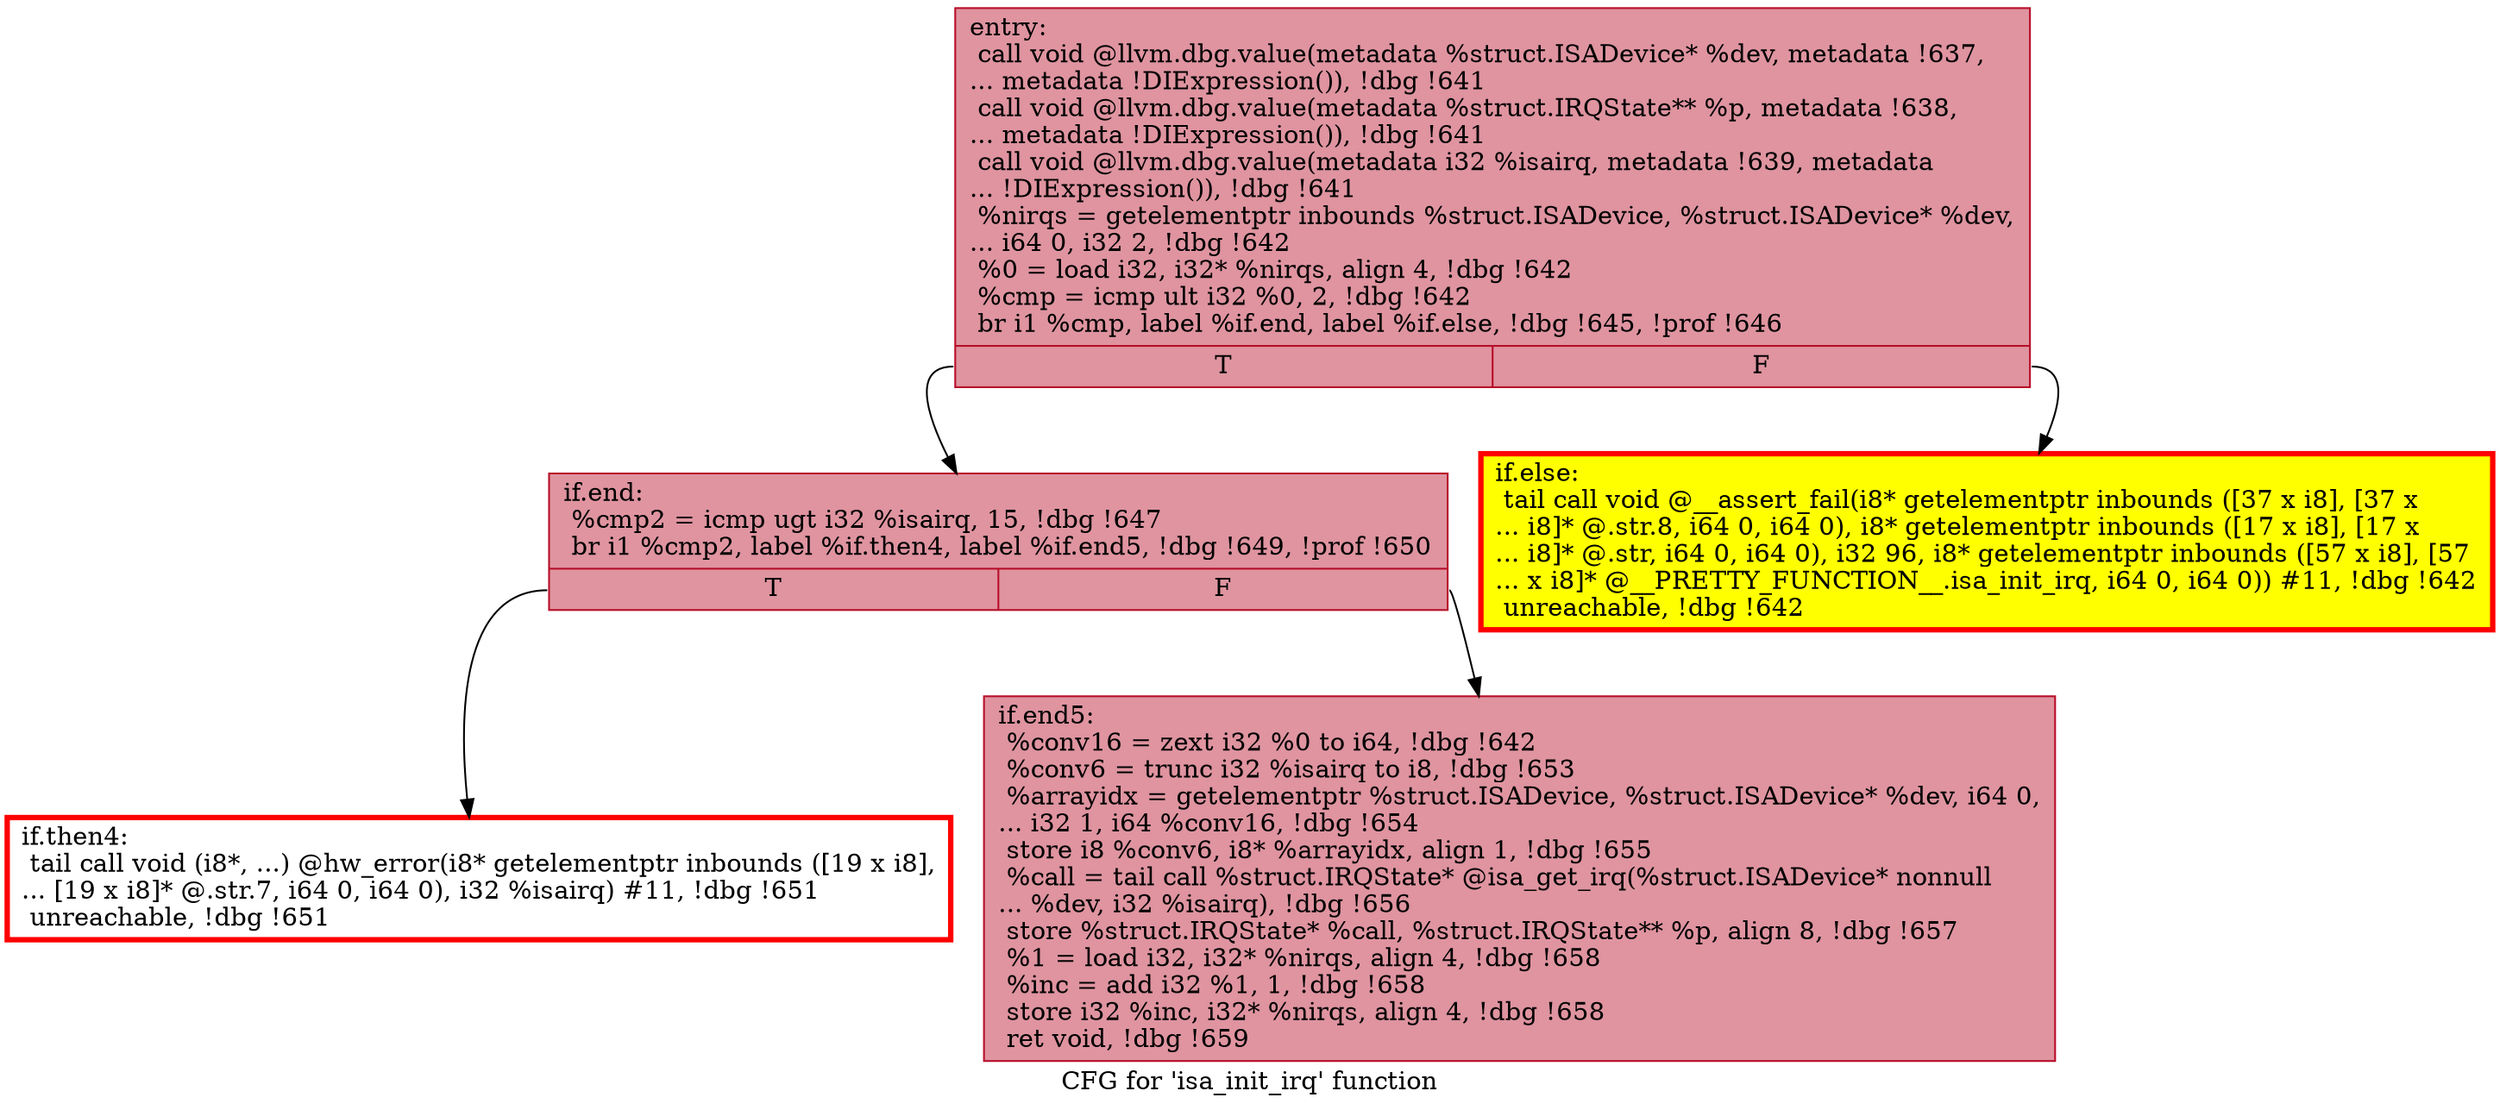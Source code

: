 digraph "CFG for 'isa_init_irq' function" {
	label="CFG for 'isa_init_irq' function";

	Node0x559cebb6d020 [shape=record,color="#b70d28ff", style=filled, fillcolor="#b70d2870",label="{entry:\l  call void @llvm.dbg.value(metadata %struct.ISADevice* %dev, metadata !637,\l... metadata !DIExpression()), !dbg !641\l  call void @llvm.dbg.value(metadata %struct.IRQState** %p, metadata !638,\l... metadata !DIExpression()), !dbg !641\l  call void @llvm.dbg.value(metadata i32 %isairq, metadata !639, metadata\l... !DIExpression()), !dbg !641\l  %nirqs = getelementptr inbounds %struct.ISADevice, %struct.ISADevice* %dev,\l... i64 0, i32 2, !dbg !642\l  %0 = load i32, i32* %nirqs, align 4, !dbg !642\l  %cmp = icmp ult i32 %0, 2, !dbg !642\l  br i1 %cmp, label %if.end, label %if.else, !dbg !645, !prof !646\l|{<s0>T|<s1>F}}"];
	Node0x559cebb6d020:s0 -> Node0x559cebb83760;
	Node0x559cebb6d020:s1 -> Node0x559cebb837b0;
	Node0x559cebb837b0 [shape=record,penwidth=3.0, style="filled", color="red", fillcolor="yellow",label="{if.else:                                          \l  tail call void @__assert_fail(i8* getelementptr inbounds ([37 x i8], [37 x\l... i8]* @.str.8, i64 0, i64 0), i8* getelementptr inbounds ([17 x i8], [17 x\l... i8]* @.str, i64 0, i64 0), i32 96, i8* getelementptr inbounds ([57 x i8], [57\l... x i8]* @__PRETTY_FUNCTION__.isa_init_irq, i64 0, i64 0)) #11, !dbg !642\l  unreachable, !dbg !642\l}"];
	Node0x559cebb83760 [shape=record,color="#b70d28ff", style=filled, fillcolor="#b70d2870",label="{if.end:                                           \l  %cmp2 = icmp ugt i32 %isairq, 15, !dbg !647\l  br i1 %cmp2, label %if.then4, label %if.end5, !dbg !649, !prof !650\l|{<s0>T|<s1>F}}"];
	Node0x559cebb83760:s0 -> Node0x559cebb84360;
	Node0x559cebb83760:s1 -> Node0x559cebb84420;
	Node0x559cebb84360 [shape=record,penwidth=3.0, color="red",label="{if.then4:                                         \l  tail call void (i8*, ...) @hw_error(i8* getelementptr inbounds ([19 x i8],\l... [19 x i8]* @.str.7, i64 0, i64 0), i32 %isairq) #11, !dbg !651\l  unreachable, !dbg !651\l}"];
	Node0x559cebb84420 [shape=record,color="#b70d28ff", style=filled, fillcolor="#b70d2870",label="{if.end5:                                          \l  %conv16 = zext i32 %0 to i64, !dbg !642\l  %conv6 = trunc i32 %isairq to i8, !dbg !653\l  %arrayidx = getelementptr %struct.ISADevice, %struct.ISADevice* %dev, i64 0,\l... i32 1, i64 %conv16, !dbg !654\l  store i8 %conv6, i8* %arrayidx, align 1, !dbg !655\l  %call = tail call %struct.IRQState* @isa_get_irq(%struct.ISADevice* nonnull\l... %dev, i32 %isairq), !dbg !656\l  store %struct.IRQState* %call, %struct.IRQState** %p, align 8, !dbg !657\l  %1 = load i32, i32* %nirqs, align 4, !dbg !658\l  %inc = add i32 %1, 1, !dbg !658\l  store i32 %inc, i32* %nirqs, align 4, !dbg !658\l  ret void, !dbg !659\l}"];
}
